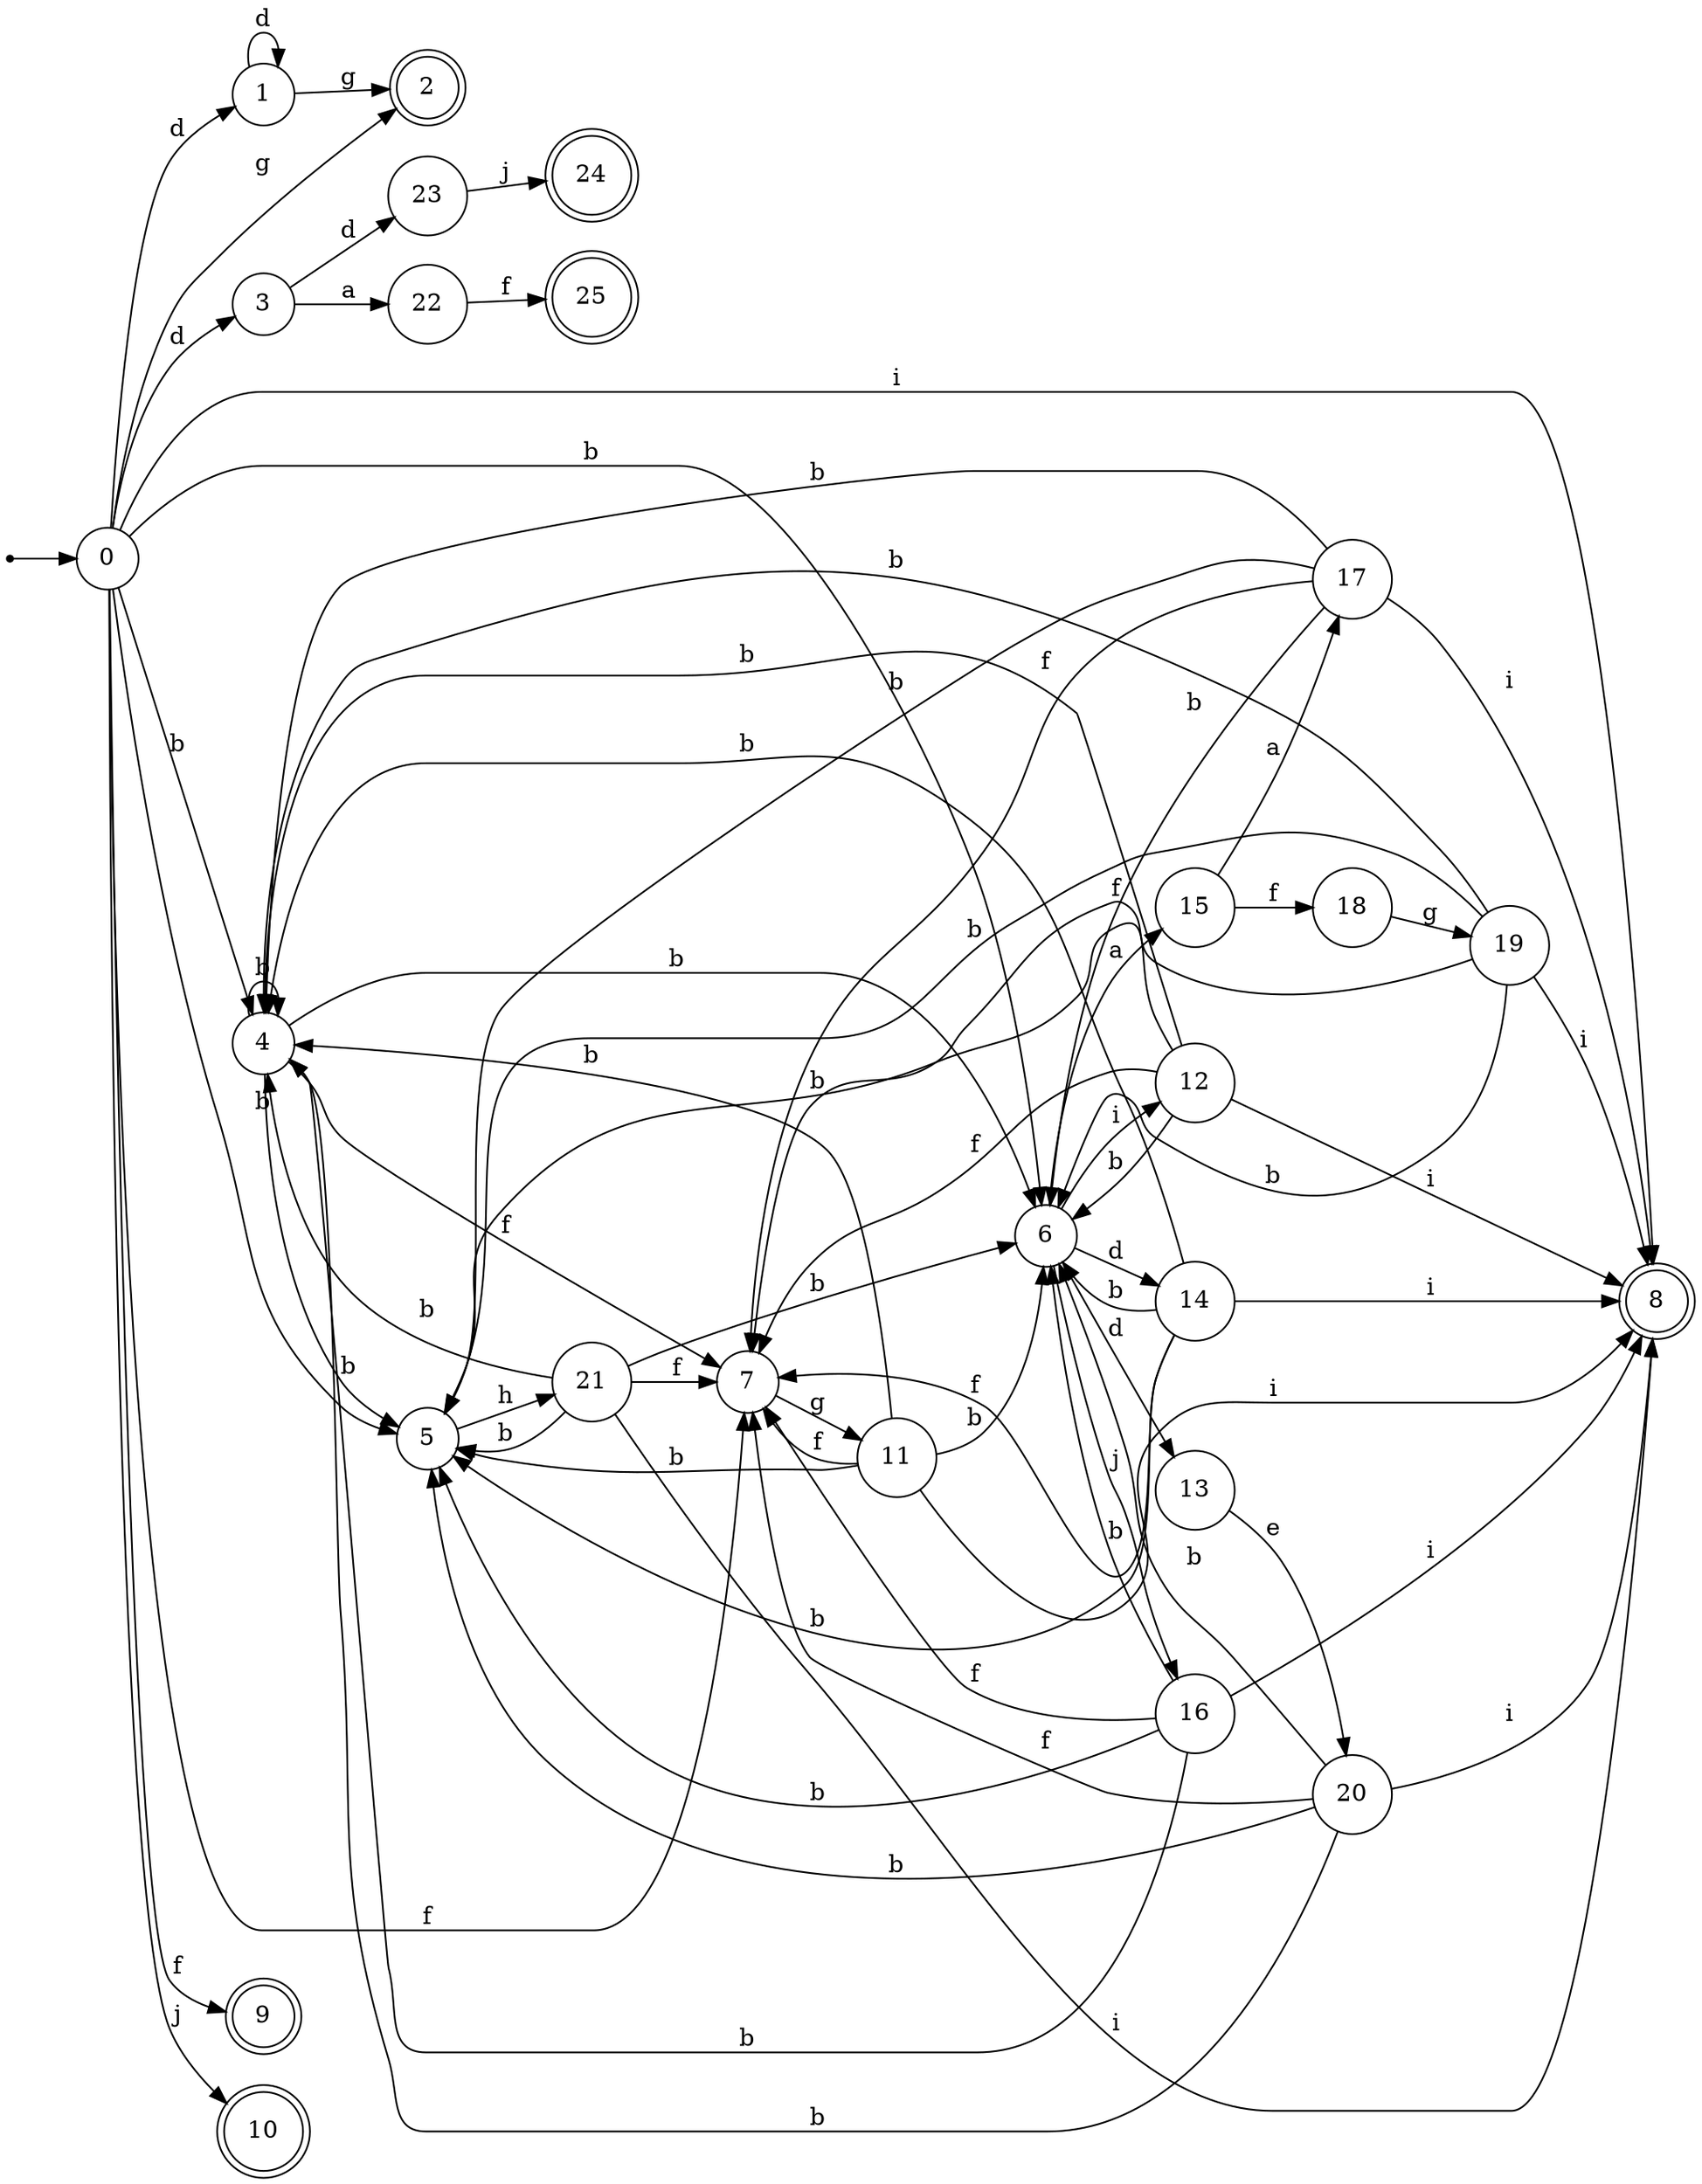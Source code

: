digraph finite_state_machine {
rankdir=LR;
size="20,20";
node [shape = point]; "dummy0"
node [shape = circle]; "0";
"dummy0" -> "0";
node [shape = circle]; "1";
node [shape = doublecircle]; "2";node [shape = circle]; "3";
node [shape = circle]; "4";
node [shape = circle]; "5";
node [shape = circle]; "6";
node [shape = circle]; "7";
node [shape = doublecircle]; "8";node [shape = doublecircle]; "9";node [shape = doublecircle]; "10";node [shape = circle]; "11";
node [shape = circle]; "12";
node [shape = circle]; "13";
node [shape = circle]; "14";
node [shape = circle]; "15";
node [shape = circle]; "16";
node [shape = circle]; "17";
node [shape = circle]; "18";
node [shape = circle]; "19";
node [shape = circle]; "20";
node [shape = circle]; "21";
node [shape = circle]; "22";
node [shape = circle]; "23";
node [shape = doublecircle]; "24";node [shape = doublecircle]; "25";"0" -> "1" [label = "d"];
 "0" -> "3" [label = "d"];
 "0" -> "2" [label = "g"];
 "0" -> "4" [label = "b"];
 "0" -> "5" [label = "b"];
 "0" -> "6" [label = "b"];
 "0" -> "9" [label = "f"];
 "0" -> "7" [label = "f"];
 "0" -> "8" [label = "i"];
 "0" -> "10" [label = "j"];
 "7" -> "11" [label = "g"];
 "11" -> "7" [label = "f"];
 "11" -> "4" [label = "b"];
 "11" -> "5" [label = "b"];
 "11" -> "6" [label = "b"];
 "11" -> "8" [label = "i"];
 "6" -> "12" [label = "i"];
 "6" -> "13" [label = "d"];
 "6" -> "14" [label = "d"];
 "6" -> "15" [label = "a"];
 "6" -> "16" [label = "j"];
 "16" -> "4" [label = "b"];
 "16" -> "5" [label = "b"];
 "16" -> "6" [label = "b"];
 "16" -> "7" [label = "f"];
 "16" -> "8" [label = "i"];
 "15" -> "17" [label = "a"];
 "15" -> "18" [label = "f"];
 "18" -> "19" [label = "g"];
 "19" -> "4" [label = "b"];
 "19" -> "5" [label = "b"];
 "19" -> "6" [label = "b"];
 "19" -> "7" [label = "f"];
 "19" -> "8" [label = "i"];
 "17" -> "4" [label = "b"];
 "17" -> "5" [label = "b"];
 "17" -> "6" [label = "b"];
 "17" -> "7" [label = "f"];
 "17" -> "8" [label = "i"];
 "14" -> "4" [label = "b"];
 "14" -> "5" [label = "b"];
 "14" -> "6" [label = "b"];
 "14" -> "7" [label = "f"];
 "14" -> "8" [label = "i"];
 "13" -> "20" [label = "e"];
 "20" -> "4" [label = "b"];
 "20" -> "5" [label = "b"];
 "20" -> "6" [label = "b"];
 "20" -> "7" [label = "f"];
 "20" -> "8" [label = "i"];
 "12" -> "4" [label = "b"];
 "12" -> "5" [label = "b"];
 "12" -> "6" [label = "b"];
 "12" -> "7" [label = "f"];
 "12" -> "8" [label = "i"];
 "5" -> "21" [label = "h"];
 "21" -> "4" [label = "b"];
 "21" -> "5" [label = "b"];
 "21" -> "6" [label = "b"];
 "21" -> "7" [label = "f"];
 "21" -> "8" [label = "i"];
 "4" -> "4" [label = "b"];
 "4" -> "5" [label = "b"];
 "4" -> "6" [label = "b"];
 "4" -> "7" [label = "f"];
 "3" -> "22" [label = "a"];
 "3" -> "23" [label = "d"];
 "23" -> "24" [label = "j"];
 "22" -> "25" [label = "f"];
 "1" -> "1" [label = "d"];
 "1" -> "2" [label = "g"];
 }
